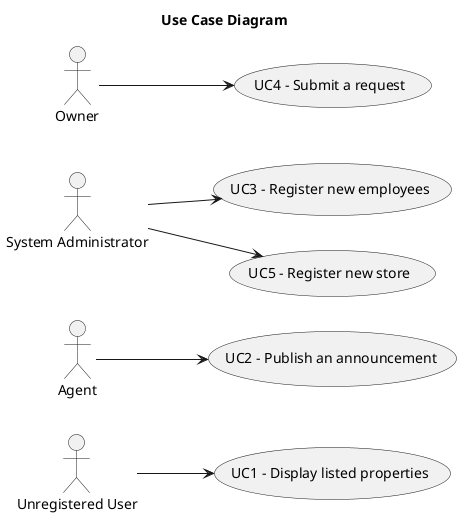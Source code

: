 @startuml
'skinparam monochrome true
skinparam packageStyle rectangle
'skinparam shadowing false

skinparam rectangle{
    BorderColor yellow
}

title Use Case Diagram

left to right direction

    usecase "UC1 - Display listed properties" as UC1
        "Unregistered User" --> UC1
    usecase "UC2 - Publish an announcement" as UC2
        "Agent" --> UC2
    usecase "UC3 - Register new employees" as UC3
        "System Administrator" --> UC3
    usecase "UC5 - Register new store" as UC5
        "System Administrator" --> UC5
     usecase "UC4 - Submit a request" as UC4
        "Owner" --> UC4

@enduml